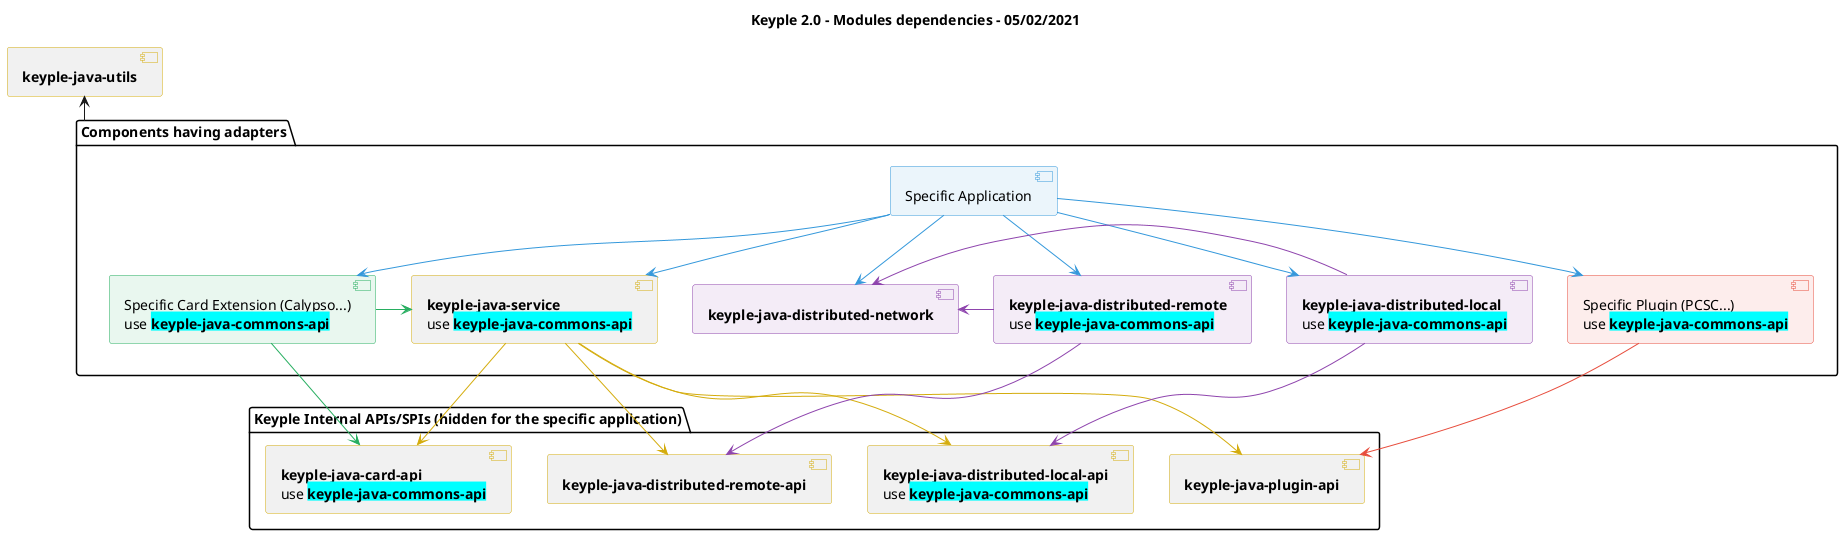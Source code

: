 @startuml
title
    Keyple 2.0 - Modules dependencies - 05/02/2021
end title

' == THEME ==

'Couleurs issues de : https://htmlcolorcodes.com/fr/tableau-de-couleur/tableau-de-couleur-design-plat/
!define COLOR_YELLOW D4AC0D
!define COLOR_RED E74C3C
!define COLOR_PURPLE 8E44AD
!define COLOR_BLUE 3498DB
!define COLOR_GREEN 27AE60
!define COLOR_GREY 2C3E50
skinparam Shadowing false
skinparam component {
    BorderColor #D4AC0D
    ' Red
    BackgroundColor<<red>> #FDEDEC
    BorderColor<<red>> #E74C3C
    ' Purple
    BackgroundColor<<purple>> #F4ECF7
    BorderColor<<purple>> #8E44AD
    ' blue
    BackgroundColor<<blue>> #EBF5FB
    BorderColor<<blue>> #3498DB
    ' Green
    BackgroundColor<<green>> #E9F7EF
    BorderColor<<green>> #27AE60
    ' Grey
    BackgroundColor<<grey>> #EAECEE
    BorderColor<<grey>> #2C3E50
}
skinparam interface {
    BorderColor #D4AC0D
    ' Red
    BackgroundColor<<red>> #FDEDEC
    BorderColor<<red>> #E74C3C
    ' Purple
    BackgroundColor<<purple>> #F4ECF7
    BorderColor<<purple>> #8E44AD
    ' blue
    BackgroundColor<<blue>> #EBF5FB
    BorderColor<<blue>> #3498DB
    ' Green
    BackgroundColor<<green>> #E9F7EF
    BorderColor<<green>> #27AE60
    ' Grey
    BackgroundColor<<grey>> #EAECEE
    BorderColor<<grey>> #2C3E50
}
hide <<red>> stereotype
hide <<purple>> stereotype
hide <<blue>> stereotype
hide <<green>> stereotype
hide <<grey>> stereotype

' == COMPONENTS ==

package "Components having adapters" as packMain {
    [Specific Application] as application <<blue>>
    [**keyple-java-service**\nuse <back:cyan>**keyple-java-commons-api**</back>] as service
    [Specific Plugin (PCSC...)\nuse <back:cyan>**keyple-java-commons-api**</back>] as plugin <<red>>
    [Specific Card Extension (Calypso...)\nuse <back:cyan>**keyple-java-commons-api**</back>] as extension <<green>>
    together {
        [**keyple-java-distributed-local**\nuse <back:cyan>**keyple-java-commons-api**</back>] as local <<purple>>
        [**keyple-java-distributed-network**] as network <<purple>>
        [**keyple-java-distributed-remote**\nuse <back:cyan>**keyple-java-commons-api**</back>] as remote <<purple>>
    }
}
package "Keyple Internal APIs/SPIs (hidden for the specific application)" {
    [**keyple-java-plugin-api**] as pluginApi
    [**keyple-java-card-api**\nuse <back:cyan>**keyple-java-commons-api**</back>] as cardApi
    [**keyple-java-distributed-local-api**\nuse <back:cyan>**keyple-java-commons-api**</back>] as distributedLocalApi
    [**keyple-java-distributed-remote-api**] as distributedRemoteApi
}
[**keyple-java-utils**] as utils

' == ASSOCIATIONS ==

application --> plugin #COLOR_BLUE
application --> service #COLOR_BLUE
application --> extension #COLOR_BLUE
application --> local #COLOR_BLUE
application --> network #COLOR_BLUE
application --> remote #COLOR_BLUE

extension --> cardApi #COLOR_GREEN
extension -right-> service #COLOR_GREEN

plugin --> pluginApi #COLOR_RED

service --> pluginApi #COLOR_YELLOW
service --> cardApi #COLOR_YELLOW
service --> distributedRemoteApi #COLOR_YELLOW
service --> distributedLocalApi #COLOR_YELLOW

local -left-> network #COLOR_PURPLE
local --> distributedLocalApi #COLOR_PURPLE

remote -right-> network #COLOR_PURPLE
remote --> distributedRemoteApi #COLOR_PURPLE

packMain -up-> utils

@enduml